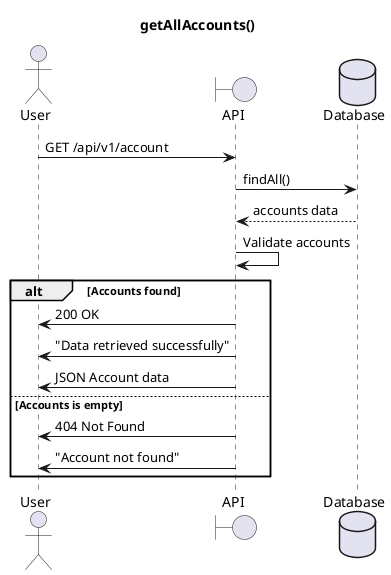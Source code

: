 @startuml
title getAllAccounts()

actor User as u
boundary API as a
database Database as d

u->a : GET /api/v1/account
a->d: findAll()
d-->a : accounts data
a->a : Validate accounts

alt Accounts found

    a->u : 200 OK
    a->u : "Data retrieved successfully"
    a->u : JSON Account data
else Accounts is empty
    a->u : 404 Not Found
    a->u : "Account not found"
end

@enduml
